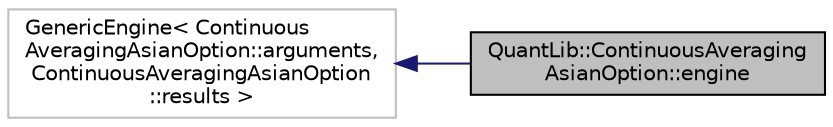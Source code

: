 digraph "QuantLib::ContinuousAveragingAsianOption::engine"
{
  edge [fontname="Helvetica",fontsize="10",labelfontname="Helvetica",labelfontsize="10"];
  node [fontname="Helvetica",fontsize="10",shape=record];
  rankdir="LR";
  Node1 [label="QuantLib::ContinuousAveraging\lAsianOption::engine",height=0.2,width=0.4,color="black", fillcolor="grey75", style="filled", fontcolor="black"];
  Node2 -> Node1 [dir="back",color="midnightblue",fontsize="10",style="solid"];
  Node2 [label="GenericEngine\< Continuous\lAveragingAsianOption::arguments,\l ContinuousAveragingAsianOption\l::results \>",height=0.2,width=0.4,color="grey75", fillcolor="white", style="filled"];
}
